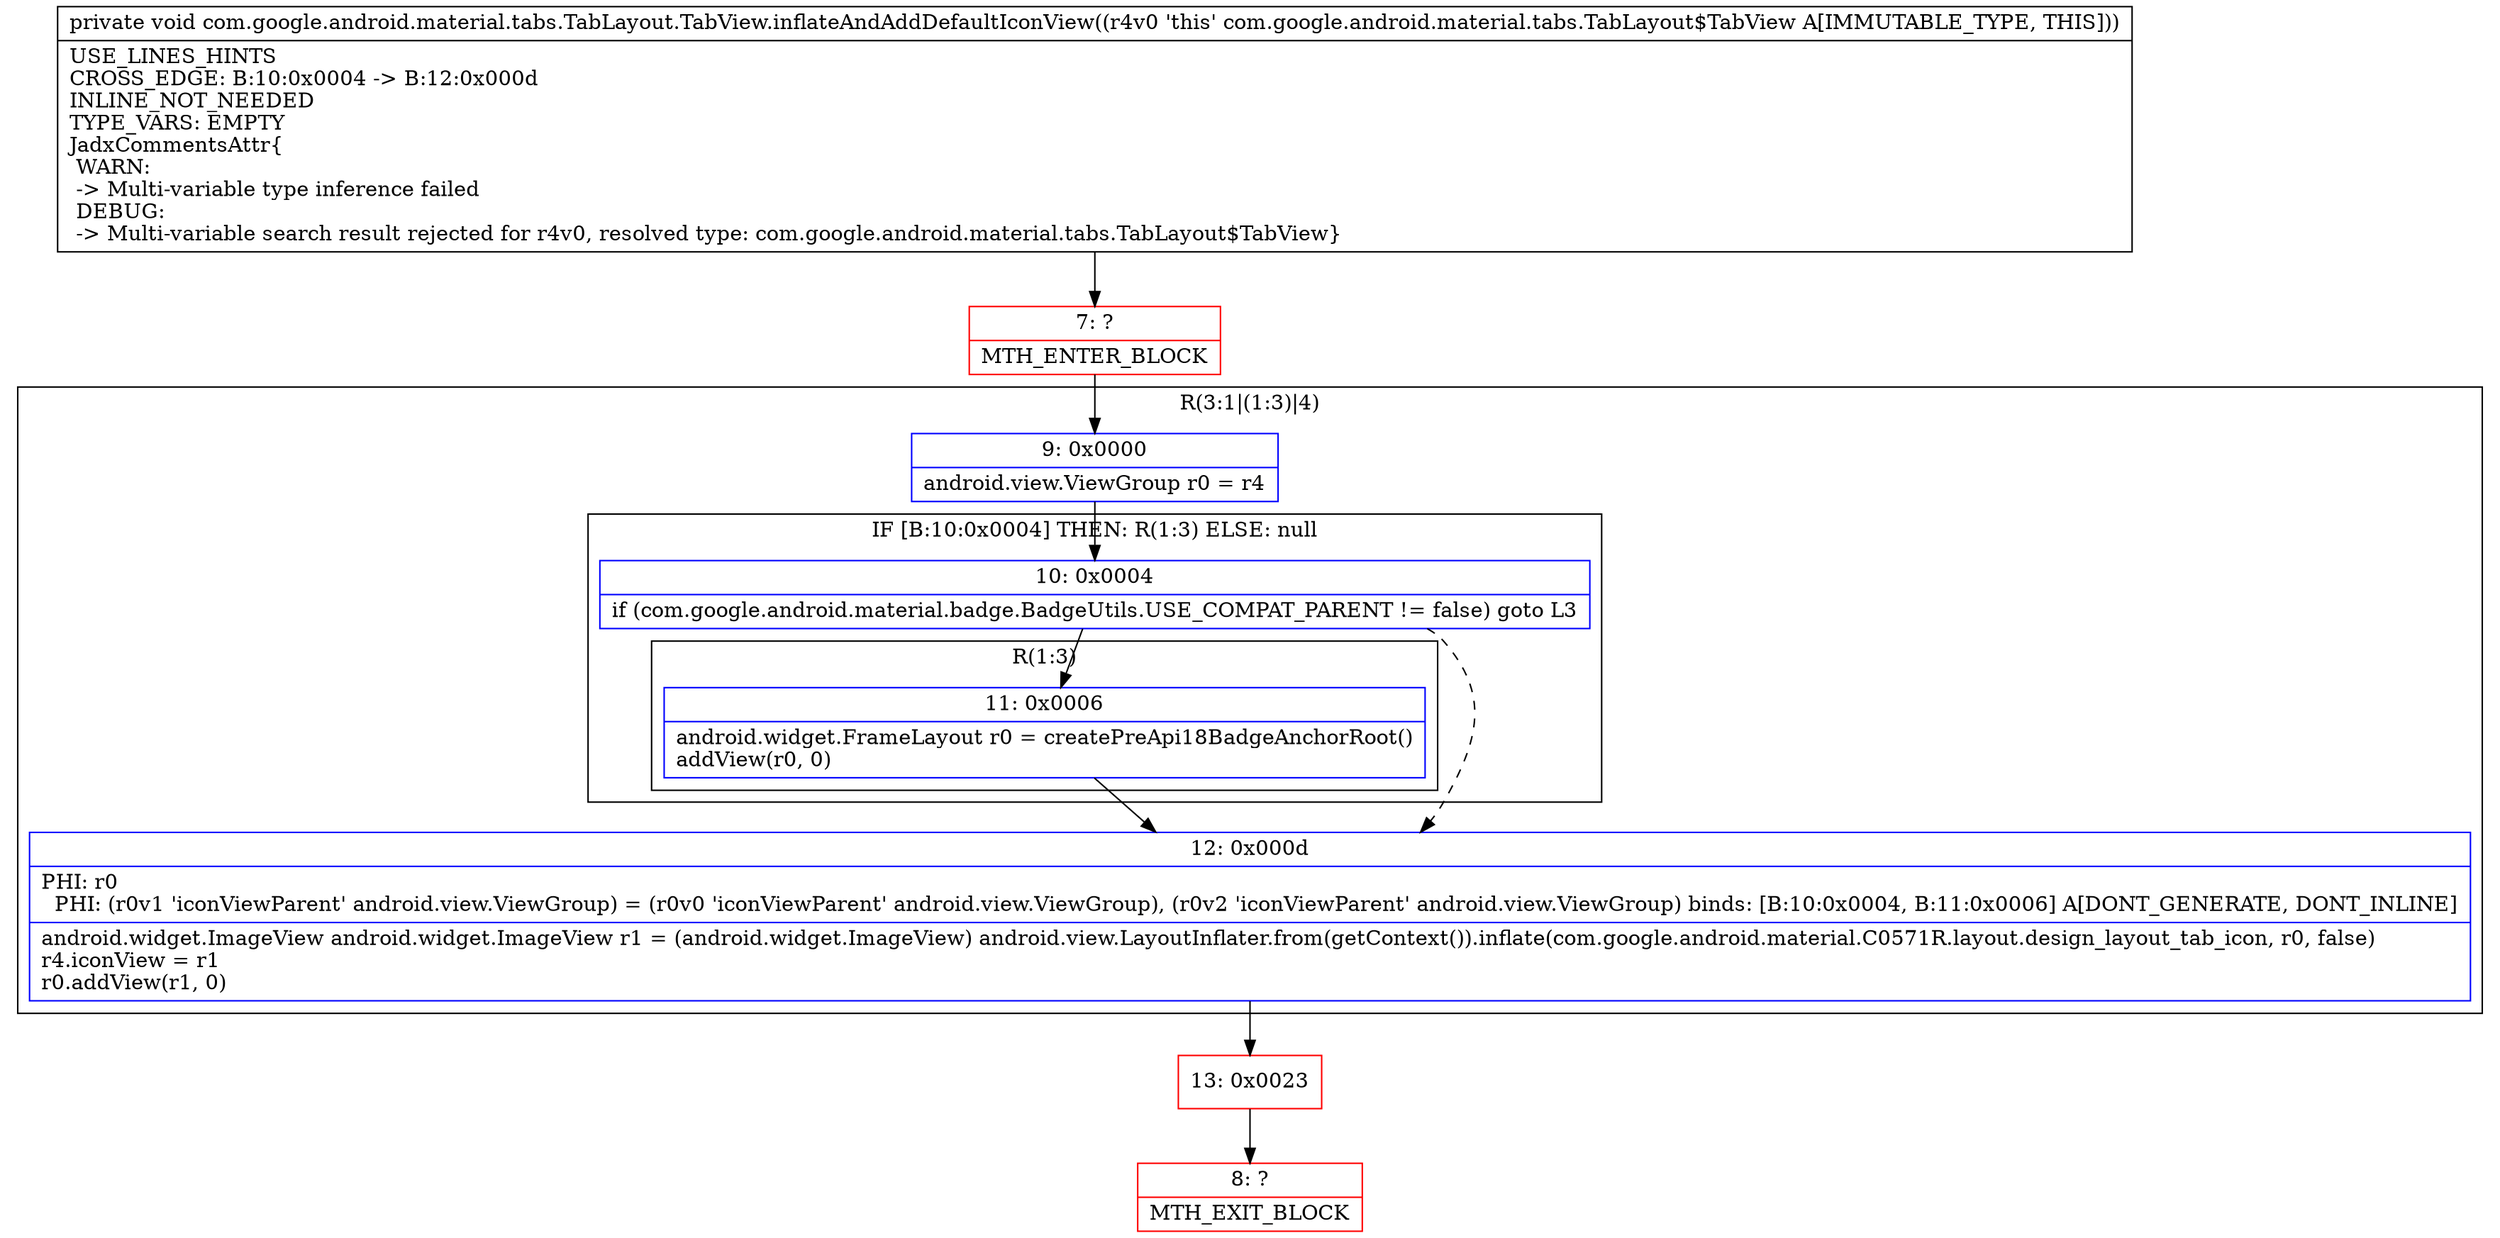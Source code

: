 digraph "CFG forcom.google.android.material.tabs.TabLayout.TabView.inflateAndAddDefaultIconView()V" {
subgraph cluster_Region_2102634767 {
label = "R(3:1|(1:3)|4)";
node [shape=record,color=blue];
Node_9 [shape=record,label="{9\:\ 0x0000|android.view.ViewGroup r0 = r4\l}"];
subgraph cluster_IfRegion_1352005335 {
label = "IF [B:10:0x0004] THEN: R(1:3) ELSE: null";
node [shape=record,color=blue];
Node_10 [shape=record,label="{10\:\ 0x0004|if (com.google.android.material.badge.BadgeUtils.USE_COMPAT_PARENT != false) goto L3\l}"];
subgraph cluster_Region_894916420 {
label = "R(1:3)";
node [shape=record,color=blue];
Node_11 [shape=record,label="{11\:\ 0x0006|android.widget.FrameLayout r0 = createPreApi18BadgeAnchorRoot()\laddView(r0, 0)\l}"];
}
}
Node_12 [shape=record,label="{12\:\ 0x000d|PHI: r0 \l  PHI: (r0v1 'iconViewParent' android.view.ViewGroup) = (r0v0 'iconViewParent' android.view.ViewGroup), (r0v2 'iconViewParent' android.view.ViewGroup) binds: [B:10:0x0004, B:11:0x0006] A[DONT_GENERATE, DONT_INLINE]\l|android.widget.ImageView android.widget.ImageView r1 = (android.widget.ImageView) android.view.LayoutInflater.from(getContext()).inflate(com.google.android.material.C0571R.layout.design_layout_tab_icon, r0, false)\lr4.iconView = r1\lr0.addView(r1, 0)\l}"];
}
Node_7 [shape=record,color=red,label="{7\:\ ?|MTH_ENTER_BLOCK\l}"];
Node_13 [shape=record,color=red,label="{13\:\ 0x0023}"];
Node_8 [shape=record,color=red,label="{8\:\ ?|MTH_EXIT_BLOCK\l}"];
MethodNode[shape=record,label="{private void com.google.android.material.tabs.TabLayout.TabView.inflateAndAddDefaultIconView((r4v0 'this' com.google.android.material.tabs.TabLayout$TabView A[IMMUTABLE_TYPE, THIS]))  | USE_LINES_HINTS\lCROSS_EDGE: B:10:0x0004 \-\> B:12:0x000d\lINLINE_NOT_NEEDED\lTYPE_VARS: EMPTY\lJadxCommentsAttr\{\l WARN: \l \-\> Multi\-variable type inference failed\l DEBUG: \l \-\> Multi\-variable search result rejected for r4v0, resolved type: com.google.android.material.tabs.TabLayout$TabView\}\l}"];
MethodNode -> Node_7;Node_9 -> Node_10;
Node_10 -> Node_11;
Node_10 -> Node_12[style=dashed];
Node_11 -> Node_12;
Node_12 -> Node_13;
Node_7 -> Node_9;
Node_13 -> Node_8;
}


